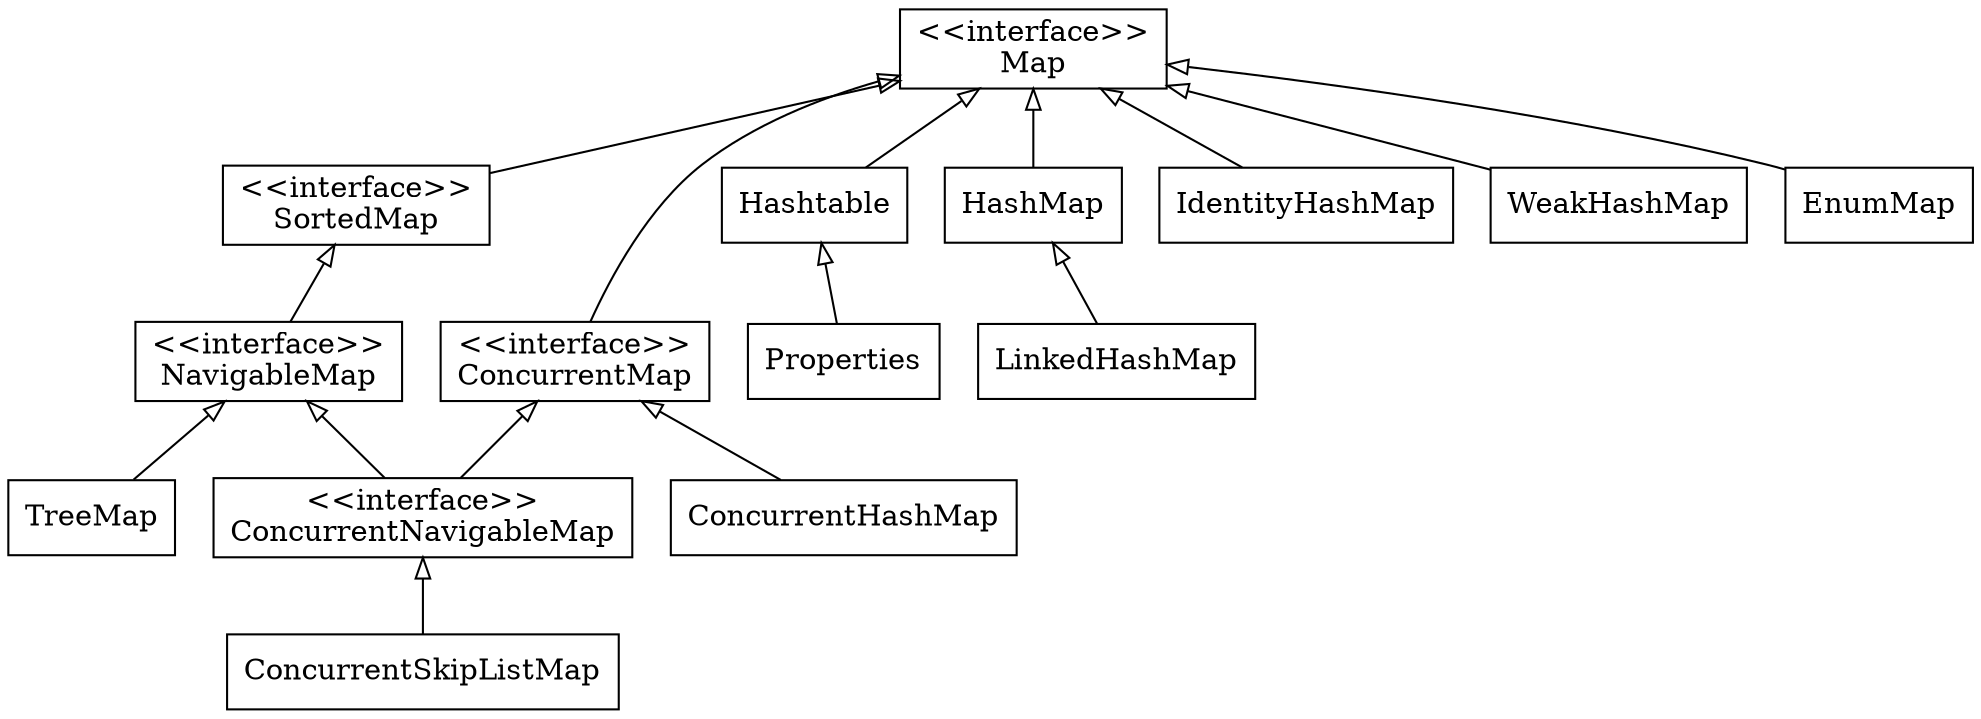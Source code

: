 digraph G {

        rankdir=BT

        node [
                shape = "record"
        ]

        edge [
                arrowhead = "empty"
        ]


	Map [label="\<\<interface\>\>\nMap"]
	ConcurrentMap [label="\<\<interface\>\>\nConcurrentMap"]
	NavigableMap [label="\<\<interface\>\>\nNavigableMap"]
	ConcurrentNavigableMap [label="\<\<interface\>\>\nConcurrentNavigableMap"]
	SortedMap [label="\<\<interface\>\>\nSortedMap"]

	Hashtable -> Map
	ConcurrentMap -> Map
	SortedMap -> Map
	HashMap -> Map
	IdentityHashMap -> Map
	WeakHashMap -> Map
	EnumMap -> Map
	LinkedHashMap -> HashMap
	NavigableMap -> SortedMap
	ConcurrentHashMap -> ConcurrentMap
	ConcurrentNavigableMap -> ConcurrentMap
	ConcurrentNavigableMap -> NavigableMap
	ConcurrentSkipListMap -> ConcurrentNavigableMap
	TreeMap -> NavigableMap
	Properties -> Hashtable

}
